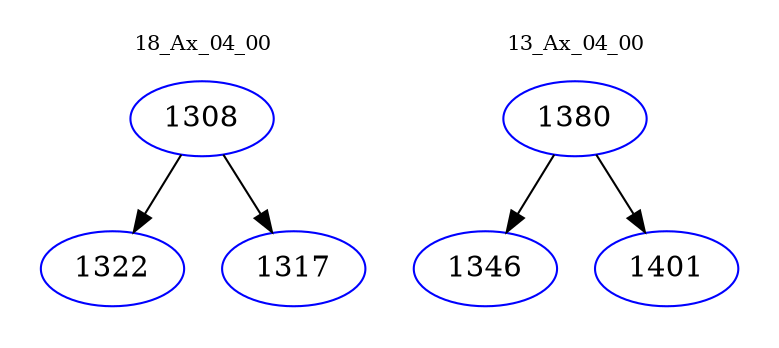 digraph{
subgraph cluster_0 {
color = white
label = "18_Ax_04_00";
fontsize=10;
T0_1308 [label="1308", color="blue"]
T0_1308 -> T0_1322 [color="black"]
T0_1322 [label="1322", color="blue"]
T0_1308 -> T0_1317 [color="black"]
T0_1317 [label="1317", color="blue"]
}
subgraph cluster_1 {
color = white
label = "13_Ax_04_00";
fontsize=10;
T1_1380 [label="1380", color="blue"]
T1_1380 -> T1_1346 [color="black"]
T1_1346 [label="1346", color="blue"]
T1_1380 -> T1_1401 [color="black"]
T1_1401 [label="1401", color="blue"]
}
}
